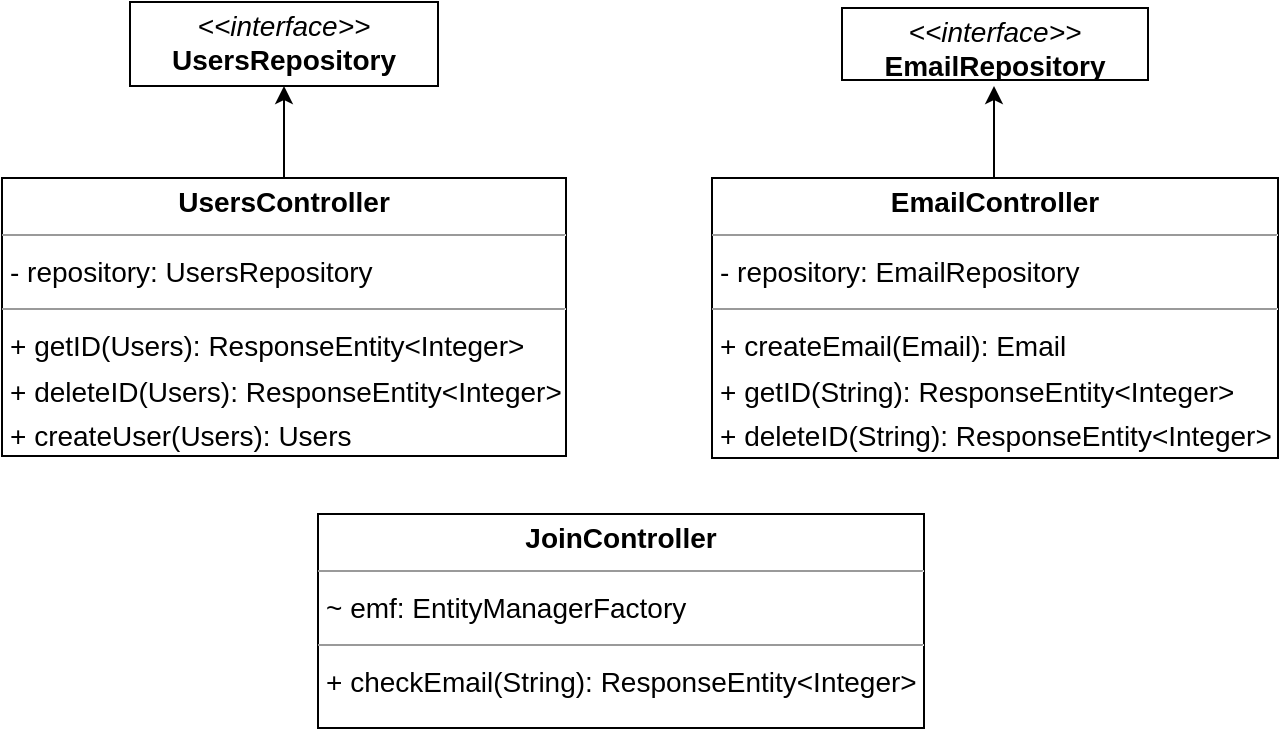 <mxfile version="19.0.3" type="device"><diagram id="yho8NrHaByhdKbAIjye0" name="Pagina-1"><mxGraphModel dx="1038" dy="641" grid="0" gridSize="10" guides="1" tooltips="1" connect="1" arrows="1" fold="1" page="1" pageScale="1" pageWidth="827" pageHeight="1169" math="0" shadow="0"><root><mxCell id="0"/><mxCell id="1" parent="0"/><mxCell id="-nFN_Ft0679ixli3UcLy-3" value="&lt;p style=&quot;margin:0px;margin-top:4px;text-align:center;&quot;&gt;&lt;b&gt;EmailController&lt;/b&gt;&lt;/p&gt;&lt;hr size=&quot;1&quot;/&gt;&lt;p style=&quot;margin:0 0 0 4px;line-height:1.6;&quot;&gt;- repository: EmailRepository&lt;/p&gt;&lt;hr size=&quot;1&quot;/&gt;&lt;p style=&quot;margin:0 0 0 4px;line-height:1.6;&quot;&gt;+ createEmail(Email): Email&lt;br/&gt;+ getID(String): ResponseEntity&amp;lt;Integer&amp;gt;&lt;br/&gt;+ deleteID(String): ResponseEntity&amp;lt;Integer&amp;gt;&lt;/p&gt;" style="verticalAlign=top;align=left;overflow=fill;fontSize=14;fontFamily=Helvetica;html=1;rounded=0;shadow=0;comic=0;labelBackgroundColor=none;strokeWidth=1;" vertex="1" parent="1"><mxGeometry x="459" y="252" width="283" height="140" as="geometry"/></mxCell><mxCell id="-nFN_Ft0679ixli3UcLy-5" value="&lt;p style=&quot;margin:0px;margin-top:4px;text-align:center;&quot;&gt;&lt;i&gt;&amp;lt;&amp;lt;interface&amp;gt;&amp;gt;&lt;/i&gt;&lt;br/&gt;&lt;b&gt;EmailRepository&lt;/b&gt;&lt;/p&gt;&lt;hr size=&quot;1&quot;/&gt;" style="verticalAlign=top;align=left;overflow=fill;fontSize=14;fontFamily=Helvetica;html=1;rounded=0;shadow=0;comic=0;labelBackgroundColor=none;strokeWidth=1;" vertex="1" parent="1"><mxGeometry x="524" y="167" width="153" height="36" as="geometry"/></mxCell><mxCell id="-nFN_Ft0679ixli3UcLy-8" value="&lt;p style=&quot;margin:0px;margin-top:4px;text-align:center;&quot;&gt;&lt;b&gt;JoinController&lt;/b&gt;&lt;/p&gt;&lt;hr size=&quot;1&quot;/&gt;&lt;p style=&quot;margin:0 0 0 4px;line-height:1.6;&quot;&gt;~ emf: EntityManagerFactory&lt;/p&gt;&lt;hr size=&quot;1&quot;/&gt;&lt;p style=&quot;margin:0 0 0 4px;line-height:1.6;&quot;&gt;+ checkEmail(String): ResponseEntity&amp;lt;Integer&amp;gt;&lt;/p&gt;" style="verticalAlign=top;align=left;overflow=fill;fontSize=14;fontFamily=Helvetica;html=1;rounded=0;shadow=0;comic=0;labelBackgroundColor=none;strokeWidth=1;" vertex="1" parent="1"><mxGeometry x="262" y="420" width="303" height="107" as="geometry"/></mxCell><mxCell id="-nFN_Ft0679ixli3UcLy-12" value="&lt;p style=&quot;margin:0px;margin-top:4px;text-align:center;&quot;&gt;&lt;b&gt;UsersController&lt;/b&gt;&lt;/p&gt;&lt;hr size=&quot;1&quot;/&gt;&lt;p style=&quot;margin:0 0 0 4px;line-height:1.6;&quot;&gt;- repository: UsersRepository&lt;/p&gt;&lt;hr size=&quot;1&quot;/&gt;&lt;p style=&quot;margin:0 0 0 4px;line-height:1.6;&quot;&gt;+ getID(Users): ResponseEntity&amp;lt;Integer&amp;gt;&lt;br/&gt;+ deleteID(Users): ResponseEntity&amp;lt;Integer&amp;gt;&lt;br/&gt;+ createUser(Users): Users&lt;/p&gt;" style="verticalAlign=top;align=left;overflow=fill;fontSize=14;fontFamily=Helvetica;html=1;rounded=0;shadow=0;comic=0;labelBackgroundColor=none;strokeWidth=1;" vertex="1" parent="1"><mxGeometry x="104" y="252" width="282" height="139" as="geometry"/></mxCell><mxCell id="-nFN_Ft0679ixli3UcLy-13" value="&lt;p style=&quot;margin:0px;margin-top:4px;text-align:center;&quot;&gt;&lt;i&gt;&amp;lt;&amp;lt;interface&amp;gt;&amp;gt;&lt;/i&gt;&lt;br/&gt;&lt;b&gt;UsersRepository&lt;/b&gt;&lt;/p&gt;&lt;hr size=&quot;1&quot;/&gt;" style="verticalAlign=top;align=left;overflow=fill;fontSize=14;fontFamily=Helvetica;html=1;rounded=0;shadow=0;comic=0;labelBackgroundColor=none;strokeWidth=1;" vertex="1" parent="1"><mxGeometry x="168" y="164" width="154" height="42" as="geometry"/></mxCell><mxCell id="-nFN_Ft0679ixli3UcLy-15" value="" style="endArrow=classic;html=1;rounded=0;exitX=0.5;exitY=0;exitDx=0;exitDy=0;entryX=0.5;entryY=1;entryDx=0;entryDy=0;" edge="1" parent="1" source="-nFN_Ft0679ixli3UcLy-12" target="-nFN_Ft0679ixli3UcLy-13"><mxGeometry width="50" height="50" relative="1" as="geometry"><mxPoint x="249" y="240" as="sourcePoint"/><mxPoint x="299" y="190" as="targetPoint"/></mxGeometry></mxCell><mxCell id="-nFN_Ft0679ixli3UcLy-19" value="" style="endArrow=classic;html=1;rounded=0;exitX=0.5;exitY=0;exitDx=0;exitDy=0;entryX=0.5;entryY=1;entryDx=0;entryDy=0;" edge="1" parent="1"><mxGeometry width="50" height="50" relative="1" as="geometry"><mxPoint x="600" y="252" as="sourcePoint"/><mxPoint x="600" y="206" as="targetPoint"/></mxGeometry></mxCell></root></mxGraphModel></diagram></mxfile>